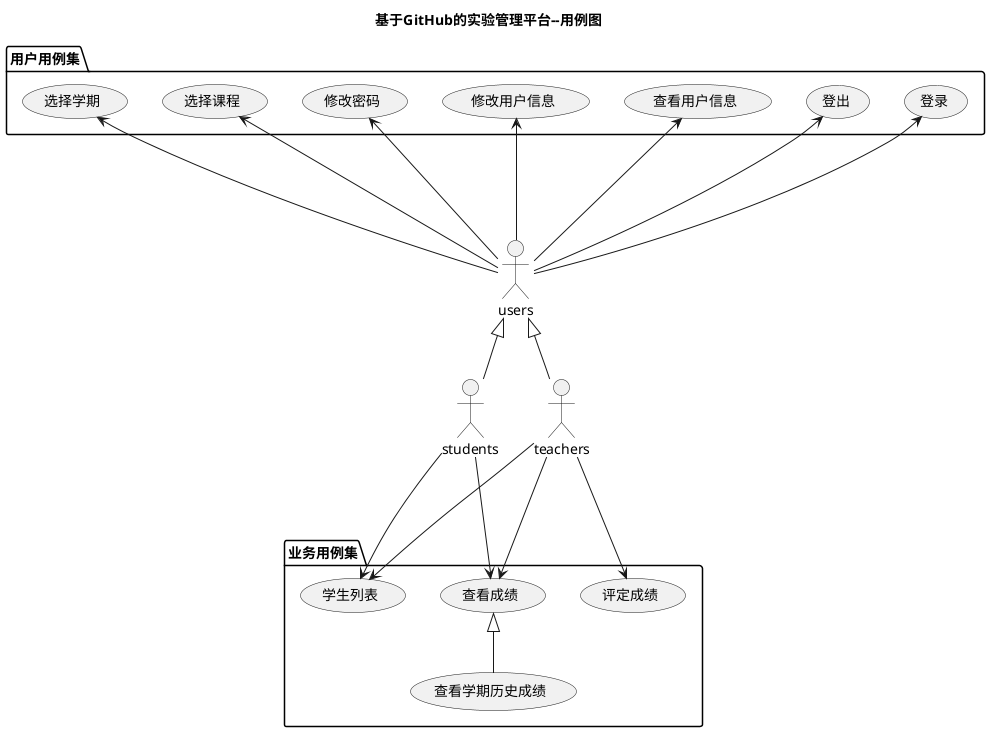 @startuml
title 基于GitHub的实验管理平台--用例图
actor teachers
actor students
actor users
users <|-- teachers
users <|-- students
package 用户用例集 {
users --up-> (登录)
users --up-> (登出)
users --up-> (查看用户信息)
users --up-> (修改用户信息)
users --up-> (修改密码)
users --up-> (选择课程)
users --up-> (选择学期)
}

package 业务用例集 {
(查看学期历史成绩)-up-|>(查看成绩)
teachers ---> (评定成绩)
teachers ---> (学生列表)
teachers-->(查看成绩)
students ---> (学生列表)
students ---> (查看成绩)
}
@enduml